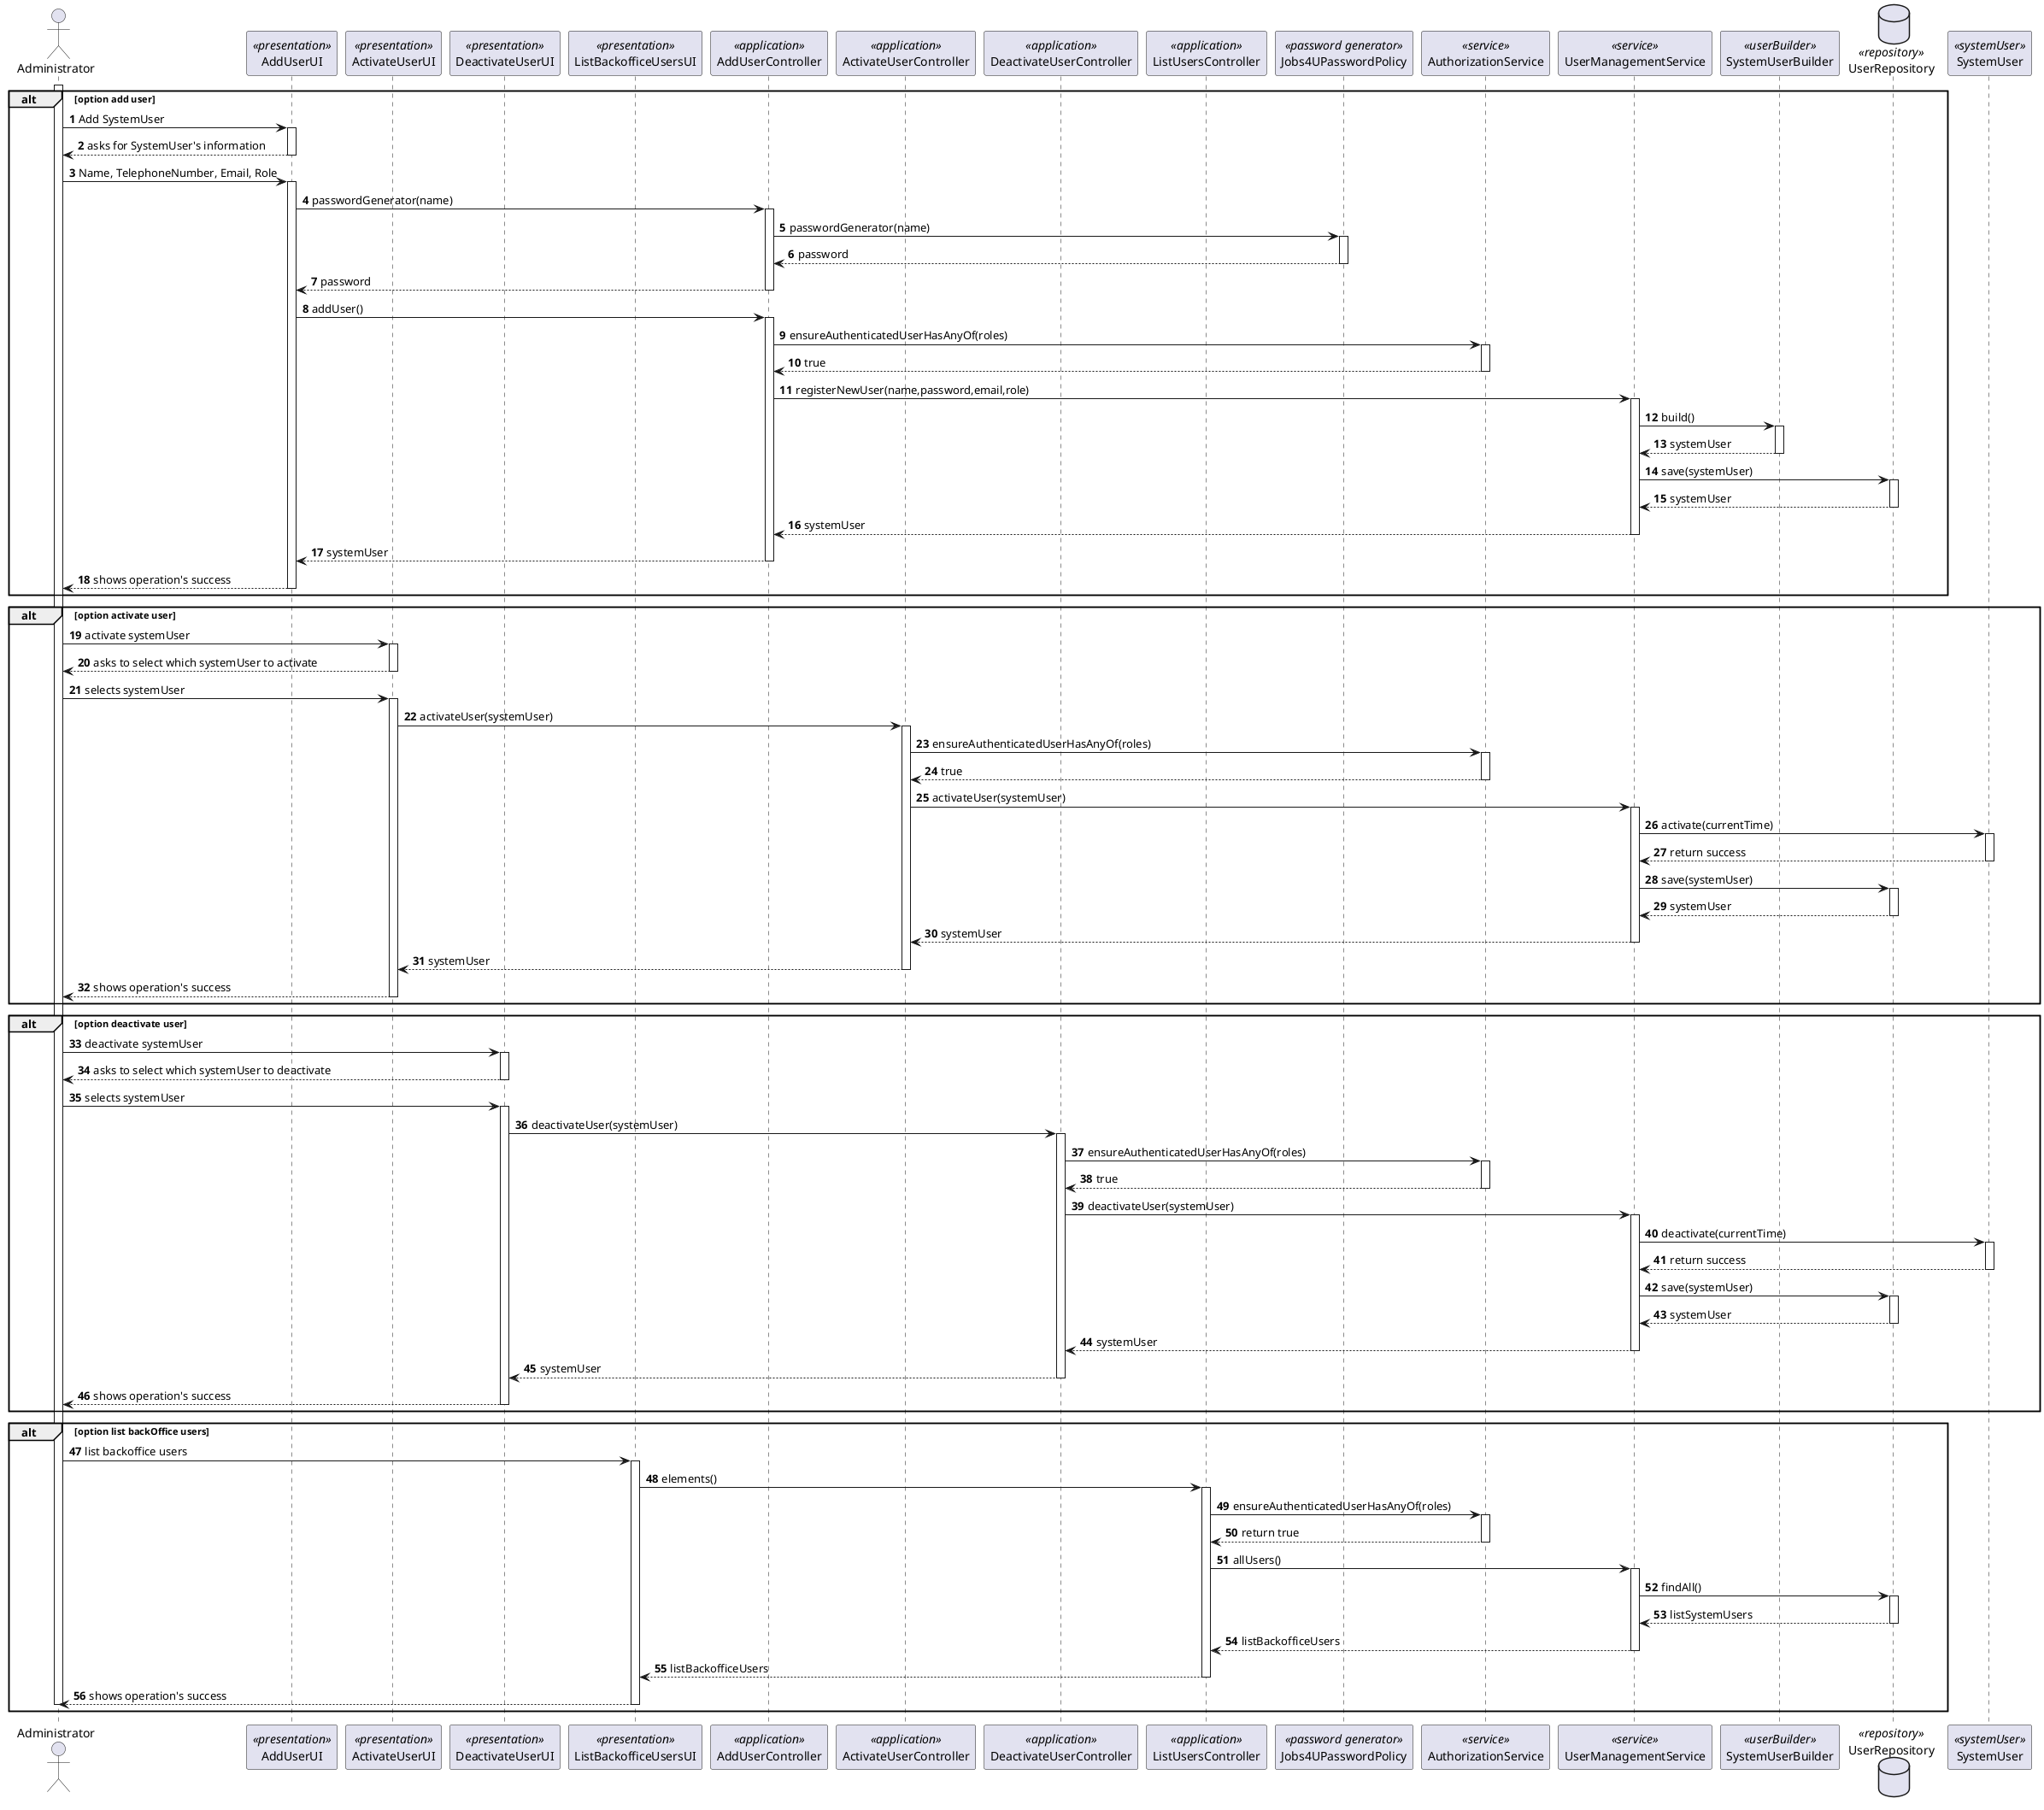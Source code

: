 @startuml
autonumber


actor Administrator

participant AddUserUI <<presentation>>
participant ActivateUserUI <<presentation>>
participant DeactivateUserUI <<presentation>>
participant ListBackofficeUsersUI <<presentation>>


participant AddUserController <<application>>
participant ActivateUserController <<application>>
participant DeactivateUserController <<application>>
participant ListUsersController <<application>>

participant Jobs4UPasswordPolicy <<password generator>>
participant AuthorizationService <<service>>
participant UserManagementService <<service>>
participant SystemUserBuilder <<userBuilder>>
database UserRepository <<repository>>
participant SystemUser <<systemUser>>



activate Administrator

alt option add user
    Administrator -> AddUserUI: Add SystemUser

        activate AddUserUI

    AddUserUI --> Administrator: asks for SystemUser's information

        deactivate AddUserUI

    Administrator -> AddUserUI: Name, TelephoneNumber, Email, Role

        activate AddUserUI

    AddUserUI -> AddUserController: passwordGenerator(name)

        activate AddUserController

    AddUserController -> Jobs4UPasswordPolicy: passwordGenerator(name)

        activate Jobs4UPasswordPolicy

    Jobs4UPasswordPolicy --> AddUserController: password

        deactivate Jobs4UPasswordPolicy

    AddUserController --> AddUserUI: password

        deactivate AddUserController

    AddUserUI -> AddUserController: addUser()

        activate AddUserController

    AddUserController -> AuthorizationService: ensureAuthenticatedUserHasAnyOf(roles)

        activate AuthorizationService

    AuthorizationService --> AddUserController: true

        deactivate AuthorizationService

    AddUserController -> UserManagementService: registerNewUser(name,password,email,role)

        activate UserManagementService

    UserManagementService -> SystemUserBuilder: build()
        activate SystemUserBuilder

    SystemUserBuilder --> UserManagementService: systemUser

        deactivate SystemUserBuilder

    UserManagementService -> UserRepository: save(systemUser)

        activate UserRepository

    UserRepository --> UserManagementService: systemUser

        deactivate UserRepository

    UserManagementService --> AddUserController: systemUser

        deactivate UserManagementService

    AddUserController --> AddUserUI: systemUser

        deactivate AddUserController

    AddUserUI --> Administrator : shows operation's success

        deactivate AddUserUI
end alt





alt option activate user
    Administrator -> ActivateUserUI: activate systemUser

        activate ActivateUserUI

    ActivateUserUI --> Administrator: asks to select which systemUser to activate

        deactivate ActivateUserUI

    Administrator -> ActivateUserUI: selects systemUser

        activate ActivateUserUI

    ActivateUserUI -> ActivateUserController: activateUser(systemUser)

        activate ActivateUserController

    ActivateUserController -> AuthorizationService: ensureAuthenticatedUserHasAnyOf(roles)

        activate AuthorizationService

    AuthorizationService --> ActivateUserController: true

        deactivate AuthorizationService

    ActivateUserController -> UserManagementService: activateUser(systemUser)

        activate UserManagementService

    UserManagementService -> SystemUser: activate(currentTime)

        activate SystemUser

    SystemUser --> UserManagementService: return success

        deactivate SystemUser

    UserManagementService -> UserRepository: save(systemUser)

        activate UserRepository

    UserRepository --> UserManagementService: systemUser

        deactivate UserRepository

    UserManagementService --> ActivateUserController: systemUser

        deactivate UserManagementService

    ActivateUserController --> ActivateUserUI: systemUser

        deactivate ActivateUserController

    ActivateUserUI --> Administrator : shows operation's success

        deactivate ActivateUserUI
end alt






alt option deactivate user
    Administrator -> DeactivateUserUI: deactivate systemUser

        activate DeactivateUserUI

    DeactivateUserUI --> Administrator: asks to select which systemUser to deactivate

        deactivate DeactivateUserUI

    Administrator -> DeactivateUserUI: selects systemUser

        activate DeactivateUserUI

    DeactivateUserUI -> DeactivateUserController: deactivateUser(systemUser)

        activate DeactivateUserController

    DeactivateUserController -> AuthorizationService: ensureAuthenticatedUserHasAnyOf(roles)

        activate AuthorizationService

    AuthorizationService --> DeactivateUserController: true

        deactivate AuthorizationService

    DeactivateUserController -> UserManagementService: deactivateUser(systemUser)

        activate UserManagementService

    UserManagementService -> SystemUser: deactivate(currentTime)
        activate SystemUser

    SystemUser --> UserManagementService: return success

        deactivate SystemUser

    UserManagementService -> UserRepository: save(systemUser)

        activate UserRepository

    UserRepository --> UserManagementService: systemUser

        deactivate UserRepository

    UserManagementService --> DeactivateUserController: systemUser

        deactivate UserManagementService

    DeactivateUserController --> DeactivateUserUI: systemUser

        deactivate DeactivateUserController

    DeactivateUserUI --> Administrator : shows operation's success

        deactivate DeactivateUserUI
end alt






alt option list backOffice users
    Administrator -> ListBackofficeUsersUI: list backoffice users

        activate ListBackofficeUsersUI

    ListBackofficeUsersUI -> ListUsersController: elements()

        activate ListUsersController

    ListUsersController -> AuthorizationService: ensureAuthenticatedUserHasAnyOf(roles)

        activate AuthorizationService

    AuthorizationService --> ListUsersController: return true

        deactivate AuthorizationService

    ListUsersController -> UserManagementService: allUsers()

        activate UserManagementService

    UserManagementService -> UserRepository: findAll()

        activate UserRepository

    UserRepository --> UserManagementService: listSystemUsers

        deactivate UserRepository

    UserManagementService --> ListUsersController: listBackofficeUsers

        deactivate UserManagementService

    ListUsersController --> ListBackofficeUsersUI: listBackofficeUsers

        deactivate ListUsersController

    ListBackofficeUsersUI --> Administrator : shows operation's success

        deactivate ListBackofficeUsersUI

        deactivate Administrator
end alt



@enduml
